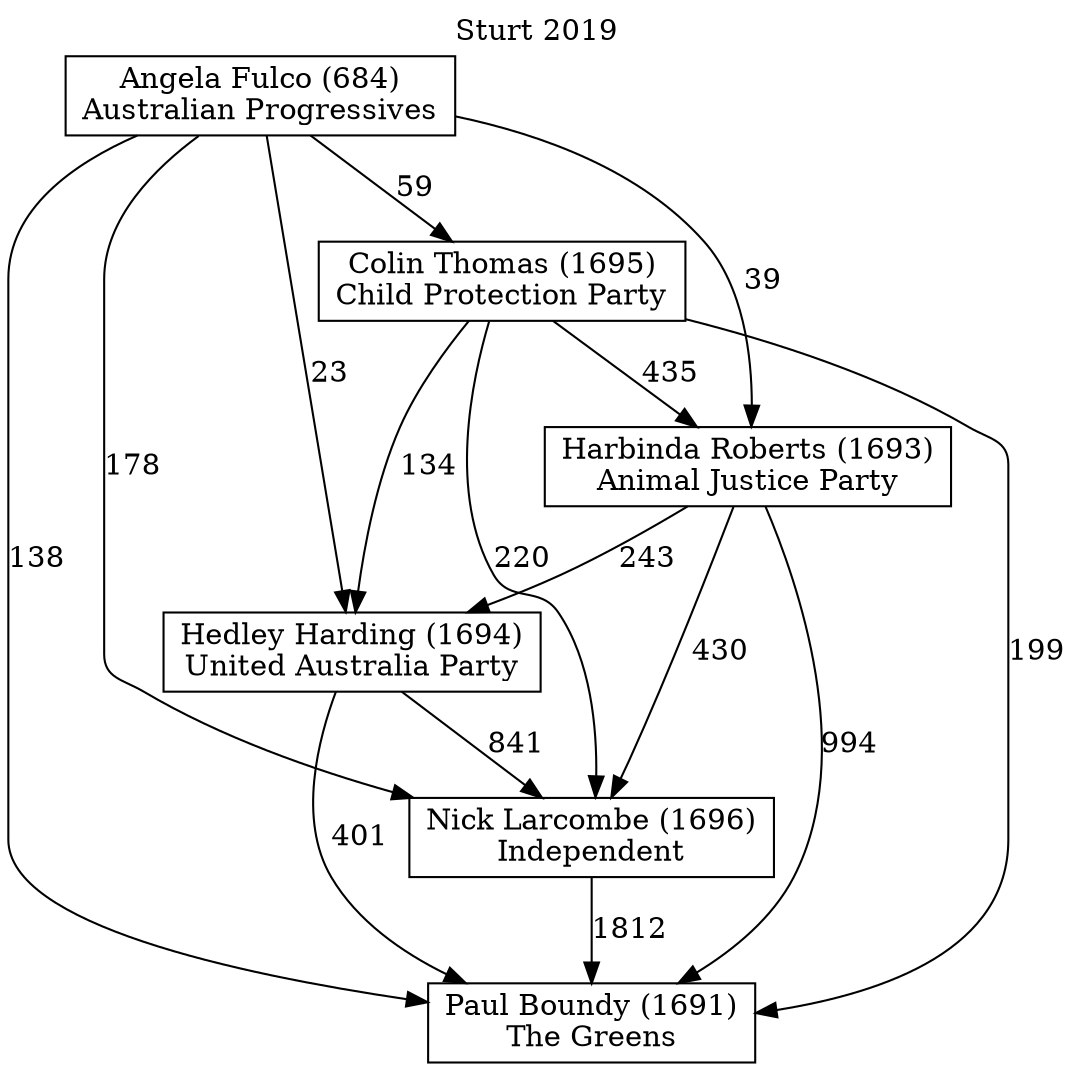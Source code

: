 // House preference flow
digraph "Paul Boundy (1691)_Sturt_2019" {
	graph [label="Sturt 2019" labelloc=t]
	node [shape=box]
	"Paul Boundy (1691)" [label="Paul Boundy (1691)
The Greens"]
	"Nick Larcombe (1696)" [label="Nick Larcombe (1696)
Independent"]
	"Hedley Harding (1694)" [label="Hedley Harding (1694)
United Australia Party"]
	"Harbinda Roberts (1693)" [label="Harbinda Roberts (1693)
Animal Justice Party"]
	"Colin Thomas (1695)" [label="Colin Thomas (1695)
Child Protection Party"]
	"Angela Fulco (684)" [label="Angela Fulco (684)
Australian Progressives"]
	"Paul Boundy (1691)" [label="Paul Boundy (1691)
The Greens"]
	"Hedley Harding (1694)" [label="Hedley Harding (1694)
United Australia Party"]
	"Harbinda Roberts (1693)" [label="Harbinda Roberts (1693)
Animal Justice Party"]
	"Colin Thomas (1695)" [label="Colin Thomas (1695)
Child Protection Party"]
	"Angela Fulco (684)" [label="Angela Fulco (684)
Australian Progressives"]
	"Paul Boundy (1691)" [label="Paul Boundy (1691)
The Greens"]
	"Harbinda Roberts (1693)" [label="Harbinda Roberts (1693)
Animal Justice Party"]
	"Colin Thomas (1695)" [label="Colin Thomas (1695)
Child Protection Party"]
	"Angela Fulco (684)" [label="Angela Fulco (684)
Australian Progressives"]
	"Paul Boundy (1691)" [label="Paul Boundy (1691)
The Greens"]
	"Colin Thomas (1695)" [label="Colin Thomas (1695)
Child Protection Party"]
	"Angela Fulco (684)" [label="Angela Fulco (684)
Australian Progressives"]
	"Paul Boundy (1691)" [label="Paul Boundy (1691)
The Greens"]
	"Angela Fulco (684)" [label="Angela Fulco (684)
Australian Progressives"]
	"Angela Fulco (684)" [label="Angela Fulco (684)
Australian Progressives"]
	"Colin Thomas (1695)" [label="Colin Thomas (1695)
Child Protection Party"]
	"Angela Fulco (684)" [label="Angela Fulco (684)
Australian Progressives"]
	"Angela Fulco (684)" [label="Angela Fulco (684)
Australian Progressives"]
	"Harbinda Roberts (1693)" [label="Harbinda Roberts (1693)
Animal Justice Party"]
	"Colin Thomas (1695)" [label="Colin Thomas (1695)
Child Protection Party"]
	"Angela Fulco (684)" [label="Angela Fulco (684)
Australian Progressives"]
	"Harbinda Roberts (1693)" [label="Harbinda Roberts (1693)
Animal Justice Party"]
	"Angela Fulco (684)" [label="Angela Fulco (684)
Australian Progressives"]
	"Angela Fulco (684)" [label="Angela Fulco (684)
Australian Progressives"]
	"Colin Thomas (1695)" [label="Colin Thomas (1695)
Child Protection Party"]
	"Angela Fulco (684)" [label="Angela Fulco (684)
Australian Progressives"]
	"Angela Fulco (684)" [label="Angela Fulco (684)
Australian Progressives"]
	"Hedley Harding (1694)" [label="Hedley Harding (1694)
United Australia Party"]
	"Harbinda Roberts (1693)" [label="Harbinda Roberts (1693)
Animal Justice Party"]
	"Colin Thomas (1695)" [label="Colin Thomas (1695)
Child Protection Party"]
	"Angela Fulco (684)" [label="Angela Fulco (684)
Australian Progressives"]
	"Hedley Harding (1694)" [label="Hedley Harding (1694)
United Australia Party"]
	"Colin Thomas (1695)" [label="Colin Thomas (1695)
Child Protection Party"]
	"Angela Fulco (684)" [label="Angela Fulco (684)
Australian Progressives"]
	"Hedley Harding (1694)" [label="Hedley Harding (1694)
United Australia Party"]
	"Angela Fulco (684)" [label="Angela Fulco (684)
Australian Progressives"]
	"Angela Fulco (684)" [label="Angela Fulco (684)
Australian Progressives"]
	"Colin Thomas (1695)" [label="Colin Thomas (1695)
Child Protection Party"]
	"Angela Fulco (684)" [label="Angela Fulco (684)
Australian Progressives"]
	"Angela Fulco (684)" [label="Angela Fulco (684)
Australian Progressives"]
	"Harbinda Roberts (1693)" [label="Harbinda Roberts (1693)
Animal Justice Party"]
	"Colin Thomas (1695)" [label="Colin Thomas (1695)
Child Protection Party"]
	"Angela Fulco (684)" [label="Angela Fulco (684)
Australian Progressives"]
	"Harbinda Roberts (1693)" [label="Harbinda Roberts (1693)
Animal Justice Party"]
	"Angela Fulco (684)" [label="Angela Fulco (684)
Australian Progressives"]
	"Angela Fulco (684)" [label="Angela Fulco (684)
Australian Progressives"]
	"Colin Thomas (1695)" [label="Colin Thomas (1695)
Child Protection Party"]
	"Angela Fulco (684)" [label="Angela Fulco (684)
Australian Progressives"]
	"Angela Fulco (684)" [label="Angela Fulco (684)
Australian Progressives"]
	"Nick Larcombe (1696)" [label="Nick Larcombe (1696)
Independent"]
	"Hedley Harding (1694)" [label="Hedley Harding (1694)
United Australia Party"]
	"Harbinda Roberts (1693)" [label="Harbinda Roberts (1693)
Animal Justice Party"]
	"Colin Thomas (1695)" [label="Colin Thomas (1695)
Child Protection Party"]
	"Angela Fulco (684)" [label="Angela Fulco (684)
Australian Progressives"]
	"Nick Larcombe (1696)" [label="Nick Larcombe (1696)
Independent"]
	"Harbinda Roberts (1693)" [label="Harbinda Roberts (1693)
Animal Justice Party"]
	"Colin Thomas (1695)" [label="Colin Thomas (1695)
Child Protection Party"]
	"Angela Fulco (684)" [label="Angela Fulco (684)
Australian Progressives"]
	"Nick Larcombe (1696)" [label="Nick Larcombe (1696)
Independent"]
	"Colin Thomas (1695)" [label="Colin Thomas (1695)
Child Protection Party"]
	"Angela Fulco (684)" [label="Angela Fulco (684)
Australian Progressives"]
	"Nick Larcombe (1696)" [label="Nick Larcombe (1696)
Independent"]
	"Angela Fulco (684)" [label="Angela Fulco (684)
Australian Progressives"]
	"Angela Fulco (684)" [label="Angela Fulco (684)
Australian Progressives"]
	"Colin Thomas (1695)" [label="Colin Thomas (1695)
Child Protection Party"]
	"Angela Fulco (684)" [label="Angela Fulco (684)
Australian Progressives"]
	"Angela Fulco (684)" [label="Angela Fulco (684)
Australian Progressives"]
	"Harbinda Roberts (1693)" [label="Harbinda Roberts (1693)
Animal Justice Party"]
	"Colin Thomas (1695)" [label="Colin Thomas (1695)
Child Protection Party"]
	"Angela Fulco (684)" [label="Angela Fulco (684)
Australian Progressives"]
	"Harbinda Roberts (1693)" [label="Harbinda Roberts (1693)
Animal Justice Party"]
	"Angela Fulco (684)" [label="Angela Fulco (684)
Australian Progressives"]
	"Angela Fulco (684)" [label="Angela Fulco (684)
Australian Progressives"]
	"Colin Thomas (1695)" [label="Colin Thomas (1695)
Child Protection Party"]
	"Angela Fulco (684)" [label="Angela Fulco (684)
Australian Progressives"]
	"Angela Fulco (684)" [label="Angela Fulco (684)
Australian Progressives"]
	"Hedley Harding (1694)" [label="Hedley Harding (1694)
United Australia Party"]
	"Harbinda Roberts (1693)" [label="Harbinda Roberts (1693)
Animal Justice Party"]
	"Colin Thomas (1695)" [label="Colin Thomas (1695)
Child Protection Party"]
	"Angela Fulco (684)" [label="Angela Fulco (684)
Australian Progressives"]
	"Hedley Harding (1694)" [label="Hedley Harding (1694)
United Australia Party"]
	"Colin Thomas (1695)" [label="Colin Thomas (1695)
Child Protection Party"]
	"Angela Fulco (684)" [label="Angela Fulco (684)
Australian Progressives"]
	"Hedley Harding (1694)" [label="Hedley Harding (1694)
United Australia Party"]
	"Angela Fulco (684)" [label="Angela Fulco (684)
Australian Progressives"]
	"Angela Fulco (684)" [label="Angela Fulco (684)
Australian Progressives"]
	"Colin Thomas (1695)" [label="Colin Thomas (1695)
Child Protection Party"]
	"Angela Fulco (684)" [label="Angela Fulco (684)
Australian Progressives"]
	"Angela Fulco (684)" [label="Angela Fulco (684)
Australian Progressives"]
	"Harbinda Roberts (1693)" [label="Harbinda Roberts (1693)
Animal Justice Party"]
	"Colin Thomas (1695)" [label="Colin Thomas (1695)
Child Protection Party"]
	"Angela Fulco (684)" [label="Angela Fulco (684)
Australian Progressives"]
	"Harbinda Roberts (1693)" [label="Harbinda Roberts (1693)
Animal Justice Party"]
	"Angela Fulco (684)" [label="Angela Fulco (684)
Australian Progressives"]
	"Angela Fulco (684)" [label="Angela Fulco (684)
Australian Progressives"]
	"Colin Thomas (1695)" [label="Colin Thomas (1695)
Child Protection Party"]
	"Angela Fulco (684)" [label="Angela Fulco (684)
Australian Progressives"]
	"Angela Fulco (684)" [label="Angela Fulco (684)
Australian Progressives"]
	"Nick Larcombe (1696)" -> "Paul Boundy (1691)" [label=1812]
	"Hedley Harding (1694)" -> "Nick Larcombe (1696)" [label=841]
	"Harbinda Roberts (1693)" -> "Hedley Harding (1694)" [label=243]
	"Colin Thomas (1695)" -> "Harbinda Roberts (1693)" [label=435]
	"Angela Fulco (684)" -> "Colin Thomas (1695)" [label=59]
	"Hedley Harding (1694)" -> "Paul Boundy (1691)" [label=401]
	"Harbinda Roberts (1693)" -> "Paul Boundy (1691)" [label=994]
	"Colin Thomas (1695)" -> "Paul Boundy (1691)" [label=199]
	"Angela Fulco (684)" -> "Paul Boundy (1691)" [label=138]
	"Angela Fulco (684)" -> "Harbinda Roberts (1693)" [label=39]
	"Colin Thomas (1695)" -> "Hedley Harding (1694)" [label=134]
	"Angela Fulco (684)" -> "Hedley Harding (1694)" [label=23]
	"Harbinda Roberts (1693)" -> "Nick Larcombe (1696)" [label=430]
	"Colin Thomas (1695)" -> "Nick Larcombe (1696)" [label=220]
	"Angela Fulco (684)" -> "Nick Larcombe (1696)" [label=178]
}
